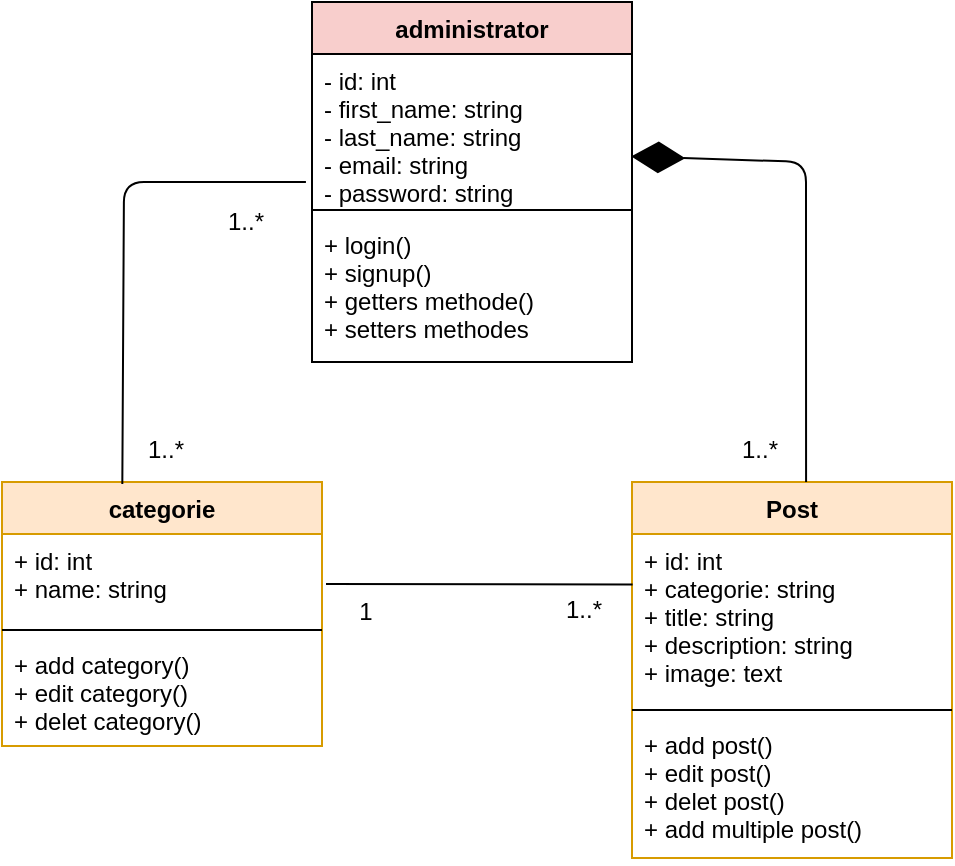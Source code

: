 <mxfile version="12.2.4" pages="1"><diagram id="_kecftacw3N-zf0kfQLu" name="Page-1"><mxGraphModel dx="386" dy="335" grid="1" gridSize="10" guides="1" tooltips="1" connect="1" arrows="1" fold="1" page="1" pageScale="1" pageWidth="827" pageHeight="1169" math="0" shadow="0"><root><mxCell id="0"/><mxCell id="1" parent="0"/><mxCell id="5" value="administrator" style="swimlane;fontStyle=1;align=center;verticalAlign=top;childLayout=stackLayout;horizontal=1;startSize=26;horizontalStack=0;resizeParent=1;resizeParentMax=0;resizeLast=0;collapsible=1;marginBottom=0;fillColor=#f8cecc;strokeColor=#000000;" parent="1" vertex="1"><mxGeometry x="353" y="160" width="160" height="180" as="geometry"/></mxCell><mxCell id="6" value="- id: int&#10;- first_name: string&#10;- last_name: string&#10;- email: string&#10;- password: string" style="text;align=left;verticalAlign=top;spacingLeft=4;spacingRight=4;overflow=hidden;rotatable=0;points=[[0,0.5],[1,0.5]];portConstraint=eastwest;" parent="5" vertex="1"><mxGeometry y="26" width="160" height="74" as="geometry"/></mxCell><mxCell id="7" value="" style="line;strokeWidth=1;fillColor=none;align=left;verticalAlign=middle;spacingTop=-1;spacingLeft=3;spacingRight=3;rotatable=0;labelPosition=right;points=[];portConstraint=eastwest;" parent="5" vertex="1"><mxGeometry y="100" width="160" height="8" as="geometry"/></mxCell><mxCell id="8" value="+ login()&#10;+ signup()&#10;+ getters methode()&#10;+ setters methodes" style="text;strokeColor=none;fillColor=none;align=left;verticalAlign=top;spacingLeft=4;spacingRight=4;overflow=hidden;rotatable=0;points=[[0,0.5],[1,0.5]];portConstraint=eastwest;" parent="5" vertex="1"><mxGeometry y="108" width="160" height="72" as="geometry"/></mxCell><mxCell id="10" value="Post" style="swimlane;fontStyle=1;align=center;verticalAlign=top;childLayout=stackLayout;horizontal=1;startSize=26;horizontalStack=0;resizeParent=1;resizeParentMax=0;resizeLast=0;collapsible=1;marginBottom=0;fillColor=#ffe6cc;strokeColor=#d79b00;" parent="1" vertex="1"><mxGeometry x="513" y="400" width="160" height="188" as="geometry"/></mxCell><mxCell id="11" value="+ id: int&#10;+ categorie: string&#10;+ title: string&#10;+ description: string&#10;+ image: text" style="text;align=left;verticalAlign=top;spacingLeft=4;spacingRight=4;overflow=hidden;rotatable=0;points=[[0,0.5],[1,0.5]];portConstraint=eastwest;" parent="10" vertex="1"><mxGeometry y="26" width="160" height="84" as="geometry"/></mxCell><mxCell id="12" value="" style="line;strokeWidth=1;fillColor=none;align=left;verticalAlign=middle;spacingTop=-1;spacingLeft=3;spacingRight=3;rotatable=0;labelPosition=right;points=[];portConstraint=eastwest;" parent="10" vertex="1"><mxGeometry y="110" width="160" height="8" as="geometry"/></mxCell><mxCell id="13" value="+ add post()&#10;+ edit post()&#10;+ delet post()&#10;+ add multiple post()" style="text;strokeColor=none;fillColor=none;align=left;verticalAlign=top;spacingLeft=4;spacingRight=4;overflow=hidden;rotatable=0;points=[[0,0.5],[1,0.5]];portConstraint=eastwest;" parent="10" vertex="1"><mxGeometry y="118" width="160" height="70" as="geometry"/></mxCell><mxCell id="14" value="categorie" style="swimlane;fontStyle=1;align=center;verticalAlign=top;childLayout=stackLayout;horizontal=1;startSize=26;horizontalStack=0;resizeParent=1;resizeParentMax=0;resizeLast=0;collapsible=1;marginBottom=0;fillColor=#ffe6cc;strokeColor=#d79b00;" parent="1" vertex="1"><mxGeometry x="198" y="400" width="160" height="132" as="geometry"/></mxCell><mxCell id="28" value="+ id: int&#10;+ name: string" style="text;strokeColor=none;fillColor=none;align=left;verticalAlign=top;spacingLeft=4;spacingRight=4;overflow=hidden;rotatable=0;points=[[0,0.5],[1,0.5]];portConstraint=eastwest;" parent="14" vertex="1"><mxGeometry y="26" width="160" height="44" as="geometry"/></mxCell><mxCell id="16" value="" style="line;strokeWidth=1;fillColor=none;align=left;verticalAlign=middle;spacingTop=-1;spacingLeft=3;spacingRight=3;rotatable=0;labelPosition=right;points=[];portConstraint=eastwest;" parent="14" vertex="1"><mxGeometry y="70" width="160" height="8" as="geometry"/></mxCell><mxCell id="17" value="+ add category()&#10;+ edit category()&#10;+ delet category()" style="text;strokeColor=none;fillColor=none;align=left;verticalAlign=top;spacingLeft=4;spacingRight=4;overflow=hidden;rotatable=0;points=[[0,0.5],[1,0.5]];portConstraint=eastwest;" parent="14" vertex="1"><mxGeometry y="78" width="160" height="54" as="geometry"/></mxCell><mxCell id="27" value="" style="endArrow=none;html=1;entryX=0.002;entryY=0.3;entryDx=0;entryDy=0;entryPerimeter=0;" parent="1" target="11" edge="1"><mxGeometry width="50" height="50" relative="1" as="geometry"><mxPoint x="360" y="451" as="sourcePoint"/><mxPoint x="510" y="460" as="targetPoint"/></mxGeometry></mxCell><mxCell id="30" value="1..*" style="text;html=1;strokeColor=none;fillColor=none;align=center;verticalAlign=middle;whiteSpace=wrap;rounded=0;" parent="1" vertex="1"><mxGeometry x="469" y="454" width="40" height="20" as="geometry"/></mxCell><mxCell id="31" value="1" style="text;html=1;strokeColor=none;fillColor=none;align=center;verticalAlign=middle;whiteSpace=wrap;rounded=0;" parent="1" vertex="1"><mxGeometry x="360" y="454" width="40" height="21" as="geometry"/></mxCell><mxCell id="32" value="" style="endArrow=diamondThin;endFill=1;endSize=24;html=1;exitX=0.544;exitY=0;exitDx=0;exitDy=0;exitPerimeter=0;entryX=0.998;entryY=0.692;entryDx=0;entryDy=0;entryPerimeter=0;" parent="1" source="10" target="6" edge="1"><mxGeometry width="160" relative="1" as="geometry"><mxPoint x="600" y="390" as="sourcePoint"/><mxPoint x="520" y="240" as="targetPoint"/><Array as="points"><mxPoint x="600" y="240"/></Array></mxGeometry></mxCell><mxCell id="33" value="1..*" style="text;html=1;strokeColor=none;fillColor=none;align=center;verticalAlign=middle;whiteSpace=wrap;rounded=0;" parent="1" vertex="1"><mxGeometry x="557" y="374" width="40" height="20" as="geometry"/></mxCell><mxCell id="36" value="" style="endArrow=none;html=1;entryX=-0.019;entryY=0.865;entryDx=0;entryDy=0;entryPerimeter=0;exitX=0.376;exitY=0.008;exitDx=0;exitDy=0;exitPerimeter=0;" parent="1" source="14" target="6" edge="1"><mxGeometry width="50" height="50" relative="1" as="geometry"><mxPoint x="160" y="301" as="sourcePoint"/><mxPoint x="313.32" y="301.2" as="targetPoint"/><Array as="points"><mxPoint x="259" y="250"/></Array></mxGeometry></mxCell><mxCell id="37" value="1..*" style="text;html=1;strokeColor=none;fillColor=none;align=center;verticalAlign=middle;whiteSpace=wrap;rounded=0;" parent="1" vertex="1"><mxGeometry x="300" y="260" width="40" height="20" as="geometry"/></mxCell><mxCell id="38" value="1..*" style="text;html=1;strokeColor=none;fillColor=none;align=center;verticalAlign=middle;whiteSpace=wrap;rounded=0;" parent="1" vertex="1"><mxGeometry x="260" y="374" width="40" height="20" as="geometry"/></mxCell></root></mxGraphModel></diagram></mxfile>